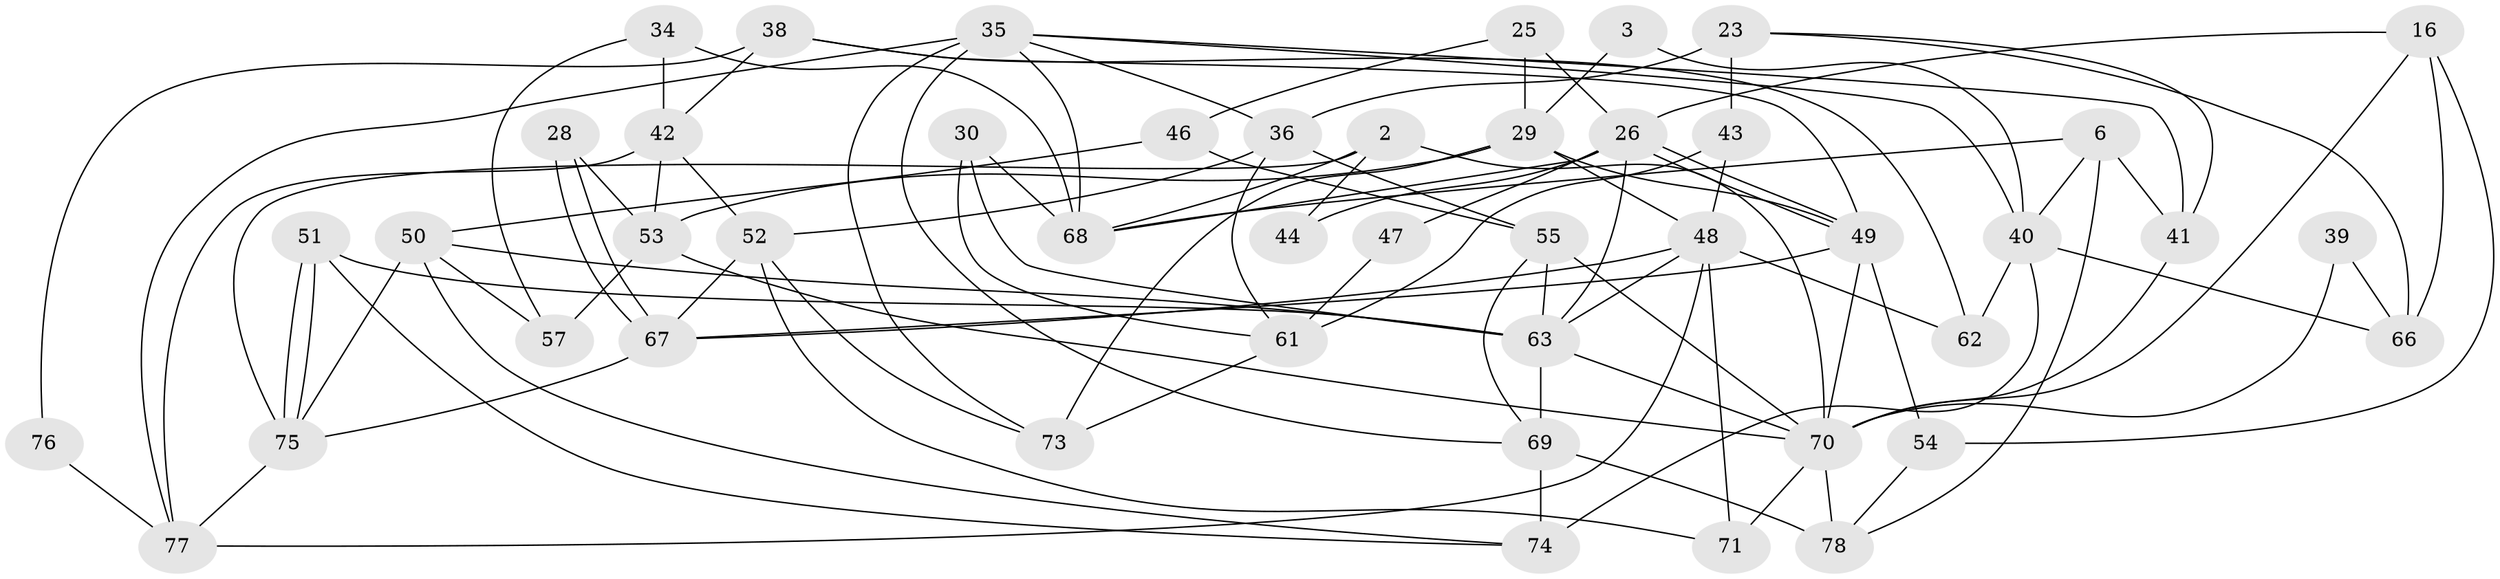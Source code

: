 // original degree distribution, {3: 0.3076923076923077, 5: 0.08974358974358974, 2: 0.07692307692307693, 4: 0.358974358974359, 6: 0.15384615384615385, 9: 0.01282051282051282}
// Generated by graph-tools (version 1.1) at 2025/52/03/04/25 21:52:39]
// undirected, 46 vertices, 103 edges
graph export_dot {
graph [start="1"]
  node [color=gray90,style=filled];
  2;
  3;
  6;
  16;
  23 [super="+15"];
  25;
  26 [super="+10"];
  28;
  29 [super="+9"];
  30;
  34;
  35 [super="+19+20"];
  36 [super="+5"];
  38;
  39 [super="+24"];
  40 [super="+4"];
  41;
  42 [super="+37"];
  43 [super="+1"];
  44;
  46;
  47;
  48 [super="+22+33"];
  49;
  50;
  51;
  52;
  53 [super="+14"];
  54;
  55 [super="+45"];
  57 [super="+56"];
  61;
  62;
  63 [super="+60+13"];
  66;
  67;
  68 [super="+27+58"];
  69 [super="+59"];
  70 [super="+65+64"];
  71;
  73 [super="+21"];
  74;
  75;
  76;
  77 [super="+31"];
  78 [super="+17+72"];
  2 -- 75;
  2 -- 44;
  2 -- 68 [weight=2];
  2 -- 70;
  3 -- 29;
  3 -- 40;
  6 -- 68;
  6 -- 41;
  6 -- 40;
  6 -- 78;
  16 -- 70;
  16 -- 26;
  16 -- 54;
  16 -- 66;
  23 -- 66;
  23 -- 43 [weight=2];
  23 -- 41;
  23 -- 36;
  25 -- 46;
  25 -- 29;
  25 -- 26;
  26 -- 49 [weight=2];
  26 -- 49;
  26 -- 68 [weight=2];
  26 -- 44;
  26 -- 47;
  26 -- 63 [weight=2];
  28 -- 67;
  28 -- 67;
  28 -- 53;
  29 -- 49 [weight=2];
  29 -- 53;
  29 -- 73;
  29 -- 48 [weight=2];
  30 -- 61;
  30 -- 68;
  30 -- 63;
  34 -- 42;
  34 -- 57;
  34 -- 68;
  35 -- 41;
  35 -- 77 [weight=2];
  35 -- 68;
  35 -- 40;
  35 -- 36;
  35 -- 73;
  35 -- 69;
  36 -- 52 [weight=2];
  36 -- 61;
  36 -- 55;
  38 -- 49;
  38 -- 62;
  38 -- 76;
  38 -- 42;
  39 -- 66;
  39 -- 70 [weight=2];
  40 -- 62;
  40 -- 66;
  40 -- 74 [weight=2];
  41 -- 70;
  42 -- 52;
  42 -- 53;
  42 -- 77 [weight=2];
  43 -- 48;
  43 -- 61;
  46 -- 50;
  46 -- 55;
  47 -- 61;
  48 -- 71;
  48 -- 77 [weight=2];
  48 -- 63 [weight=2];
  48 -- 67;
  48 -- 62;
  49 -- 54;
  49 -- 67;
  49 -- 70;
  50 -- 74;
  50 -- 75;
  50 -- 57 [weight=2];
  50 -- 63;
  51 -- 75;
  51 -- 75;
  51 -- 63;
  51 -- 74;
  52 -- 67;
  52 -- 71;
  52 -- 73;
  53 -- 57;
  53 -- 70;
  54 -- 78 [weight=2];
  55 -- 70;
  55 -- 69;
  55 -- 63;
  61 -- 73;
  63 -- 69;
  63 -- 70 [weight=2];
  67 -- 75;
  69 -- 78 [weight=2];
  69 -- 74 [weight=2];
  70 -- 71;
  70 -- 78 [weight=2];
  75 -- 77;
  76 -- 77;
}
